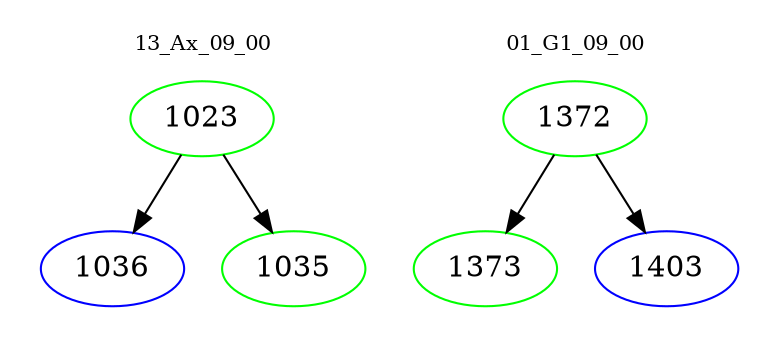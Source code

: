digraph{
subgraph cluster_0 {
color = white
label = "13_Ax_09_00";
fontsize=10;
T0_1023 [label="1023", color="green"]
T0_1023 -> T0_1036 [color="black"]
T0_1036 [label="1036", color="blue"]
T0_1023 -> T0_1035 [color="black"]
T0_1035 [label="1035", color="green"]
}
subgraph cluster_1 {
color = white
label = "01_G1_09_00";
fontsize=10;
T1_1372 [label="1372", color="green"]
T1_1372 -> T1_1373 [color="black"]
T1_1373 [label="1373", color="green"]
T1_1372 -> T1_1403 [color="black"]
T1_1403 [label="1403", color="blue"]
}
}
